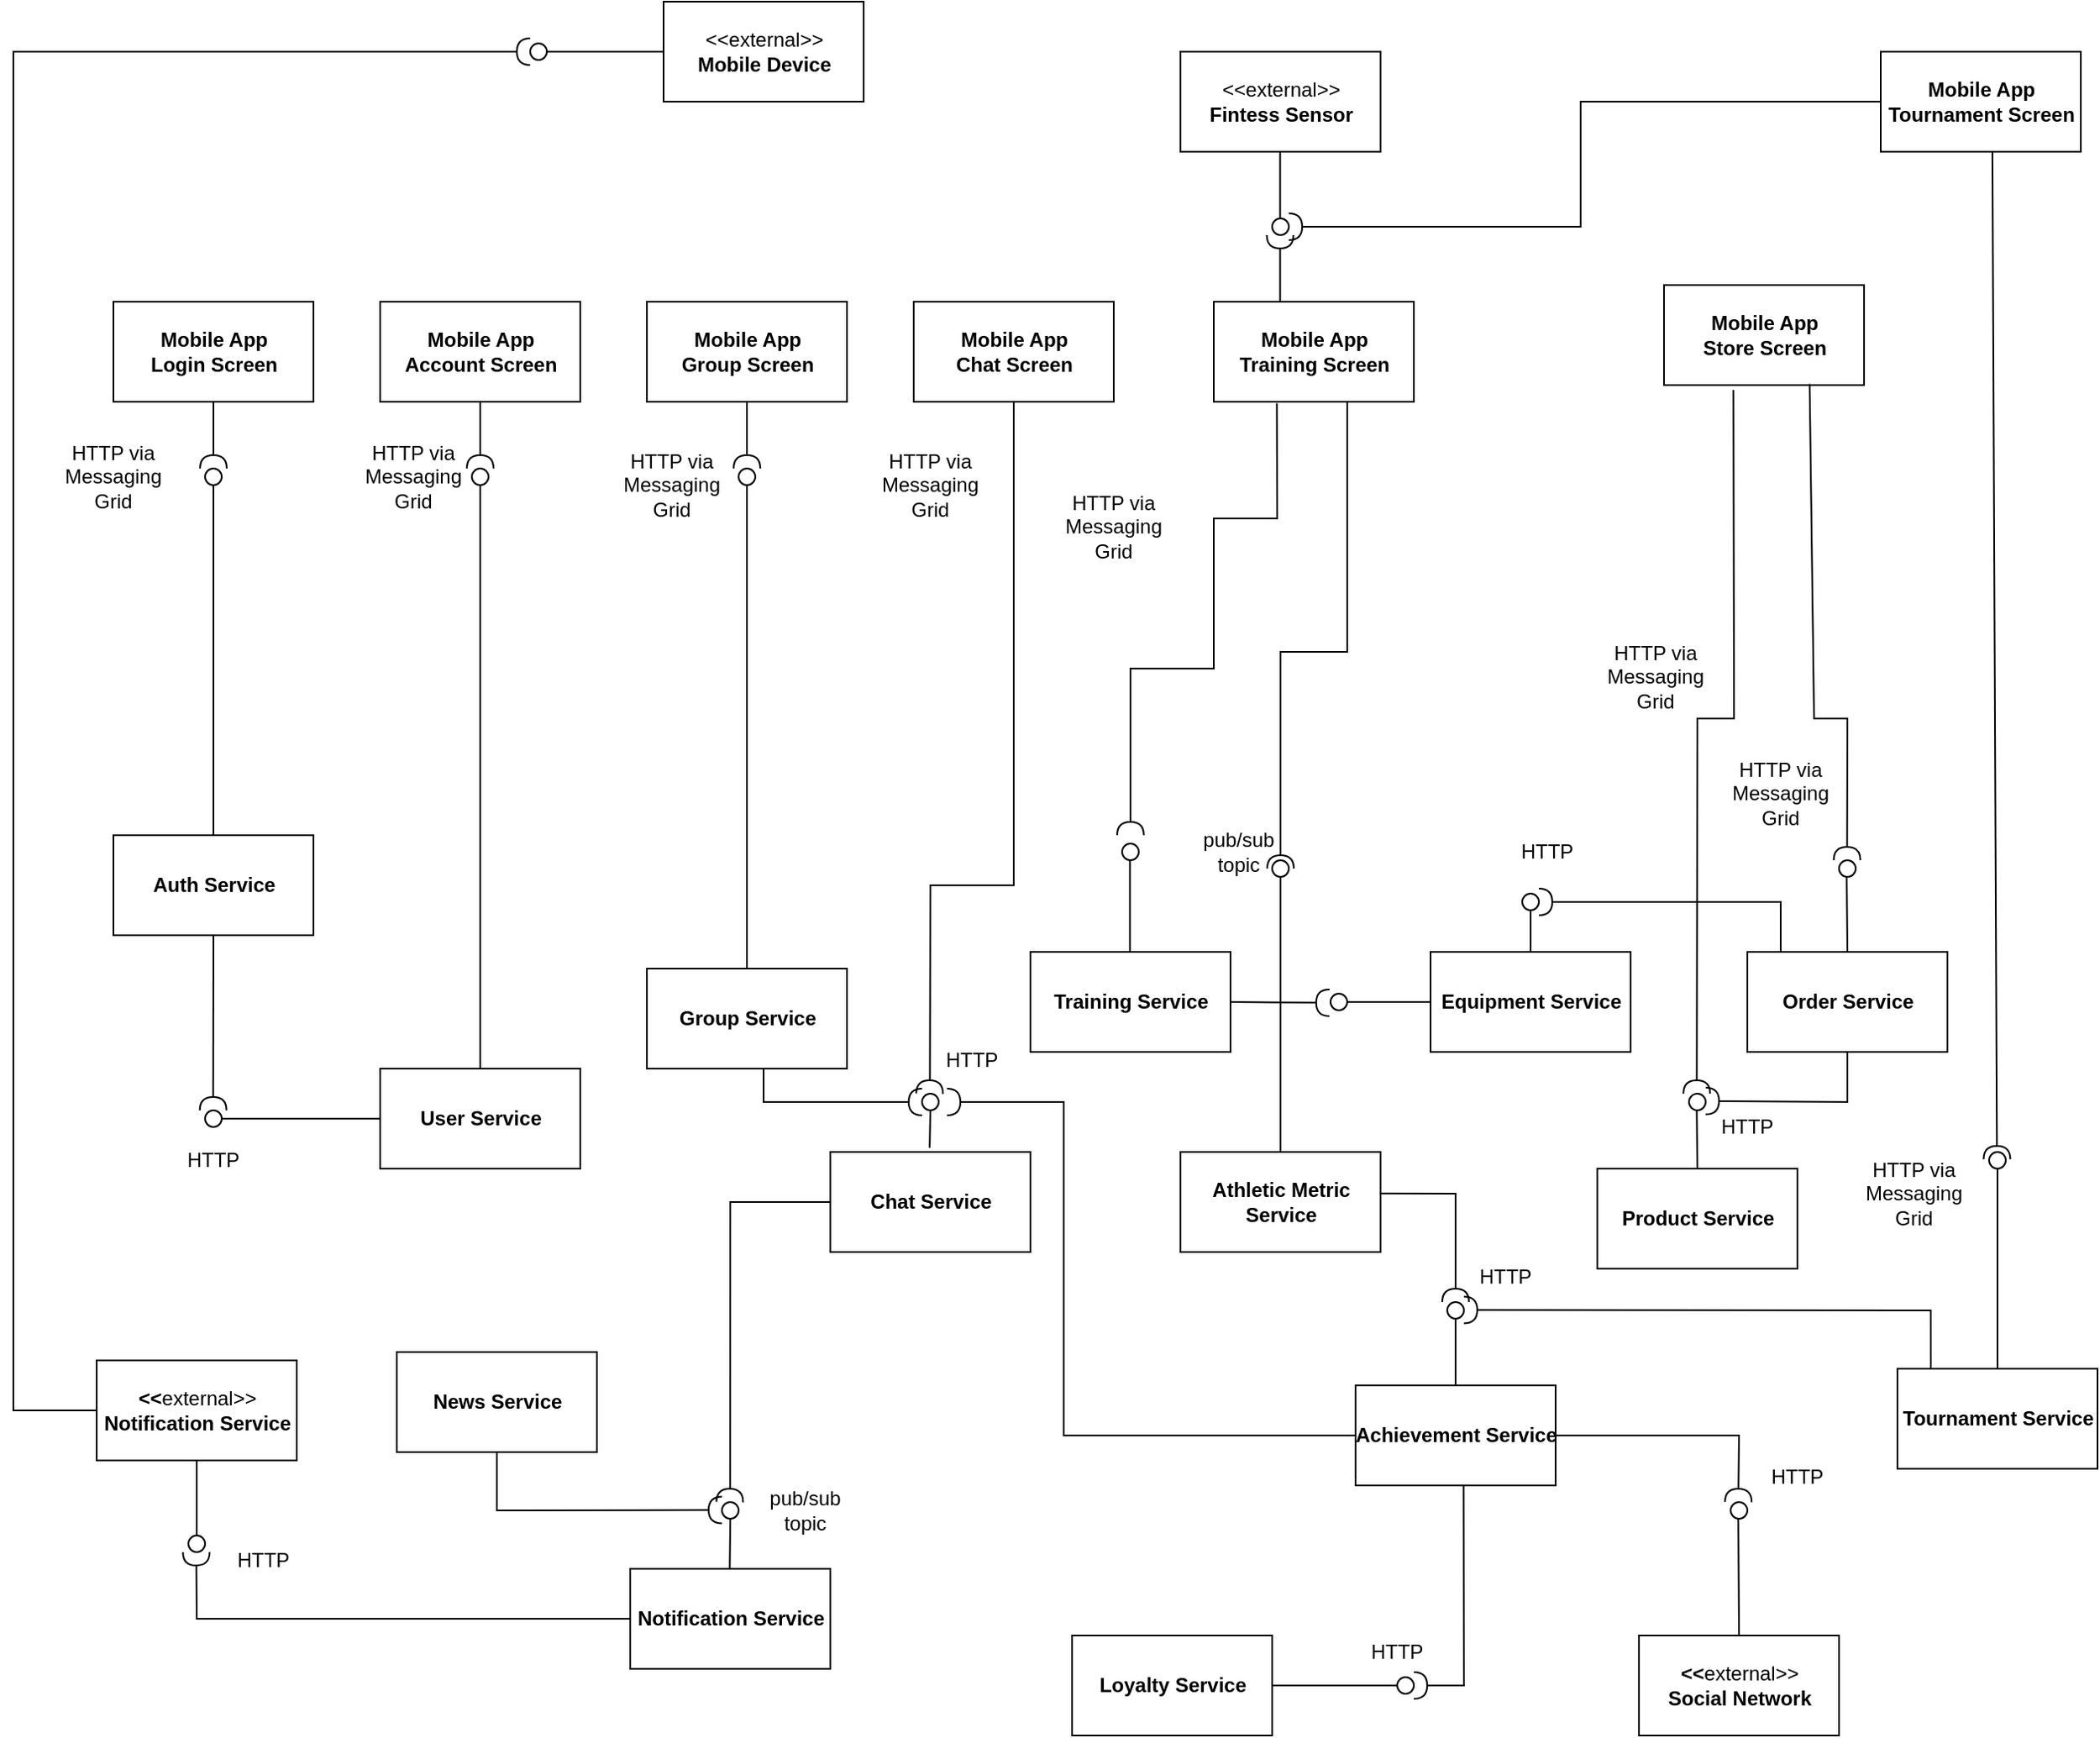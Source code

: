 <mxfile>
    <diagram id="Vc4hrVxda1witTbIOSDS" name="Page-1">
        <mxGraphModel dx="1085" dy="671" grid="1" gridSize="10" guides="1" tooltips="1" connect="1" arrows="1" fold="1" page="1" pageScale="1" pageWidth="1600" pageHeight="1200" math="0" shadow="0">
            <root>
                <mxCell id="0"/>
                <mxCell id="1" parent="0"/>
                <mxCell id="52" value="&lt;br&gt;&lt;b&gt;Mobile App&lt;br&gt;Login Screen&lt;br&gt;&lt;br&gt;&lt;/b&gt;" style="html=1;align=center;verticalAlign=middle;dashed=0;" parent="1" vertex="1">
                    <mxGeometry x="260" y="310" width="120" height="60" as="geometry"/>
                </mxCell>
                <mxCell id="54" value="" style="rounded=0;orthogonalLoop=1;jettySize=auto;html=1;endArrow=none;endFill=0;sketch=0;sourcePerimeterSpacing=0;targetPerimeterSpacing=0;exitX=0.5;exitY=0;exitDx=0;exitDy=0;" parent="1" target="57" edge="1" source="59">
                    <mxGeometry relative="1" as="geometry">
                        <mxPoint x="320" y="460" as="sourcePoint"/>
                        <mxPoint x="350" y="410" as="targetPoint"/>
                    </mxGeometry>
                </mxCell>
                <mxCell id="55" value="" style="rounded=0;orthogonalLoop=1;jettySize=auto;html=1;endArrow=halfCircle;endFill=0;endSize=6;strokeWidth=1;sketch=0;exitX=0.5;exitY=1;exitDx=0;exitDy=0;" parent="1" source="52" target="57" edge="1">
                    <mxGeometry relative="1" as="geometry">
                        <mxPoint x="320" y="460" as="sourcePoint"/>
                        <mxPoint x="350" y="420" as="targetPoint"/>
                        <Array as="points"/>
                    </mxGeometry>
                </mxCell>
                <mxCell id="57" value="" style="ellipse;whiteSpace=wrap;html=1;align=center;aspect=fixed;resizable=0;points=[];outlineConnect=0;sketch=0;" parent="1" vertex="1">
                    <mxGeometry x="315" y="410" width="10" height="10" as="geometry"/>
                </mxCell>
                <mxCell id="59" value="&lt;b style=&quot;border-color: var(--border-color);&quot;&gt;Auth Service&lt;br style=&quot;border-color: var(--border-color);&quot;&gt;&lt;/b&gt;" style="html=1;align=center;verticalAlign=middle;dashed=0;" parent="1" vertex="1">
                    <mxGeometry x="260" y="630" width="120" height="60" as="geometry"/>
                </mxCell>
                <mxCell id="64" value="&lt;b style=&quot;border-color: var(--border-color);&quot;&gt;User Service&lt;br style=&quot;border-color: var(--border-color);&quot;&gt;&lt;/b&gt;" style="html=1;align=center;verticalAlign=middle;dashed=0;" parent="1" vertex="1">
                    <mxGeometry x="420" y="770" width="120" height="60" as="geometry"/>
                </mxCell>
                <mxCell id="66" value="&lt;br&gt;&lt;b&gt;Mobile App&lt;br&gt;&lt;/b&gt;&lt;b style=&quot;border-color: var(--border-color);&quot;&gt;Account&lt;/b&gt;&lt;b&gt;&amp;nbsp;Screen&lt;br&gt;&lt;br&gt;&lt;/b&gt;" style="html=1;align=center;verticalAlign=middle;dashed=0;" parent="1" vertex="1">
                    <mxGeometry x="420" y="310" width="120" height="60" as="geometry"/>
                </mxCell>
                <mxCell id="67" value="" style="rounded=0;orthogonalLoop=1;jettySize=auto;html=1;endArrow=none;endFill=0;sketch=0;targetPerimeterSpacing=0;exitX=0.5;exitY=1;exitDx=0;exitDy=0;startArrow=none;" parent="1" source="68" edge="1">
                    <mxGeometry relative="1" as="geometry">
                        <mxPoint x="330" y="380.0" as="sourcePoint"/>
                        <mxPoint x="480" y="410" as="targetPoint"/>
                    </mxGeometry>
                </mxCell>
                <mxCell id="69" value="" style="rounded=0;orthogonalLoop=1;jettySize=auto;html=1;endArrow=none;endFill=0;sketch=0;sourcePerimeterSpacing=0;exitX=0.5;exitY=0;exitDx=0;exitDy=0;" parent="1" target="68" edge="1" source="64">
                    <mxGeometry relative="1" as="geometry">
                        <mxPoint x="480" y="680" as="sourcePoint"/>
                        <mxPoint x="480.0" y="410" as="targetPoint"/>
                    </mxGeometry>
                </mxCell>
                <mxCell id="68" value="" style="ellipse;whiteSpace=wrap;html=1;align=center;aspect=fixed;resizable=0;points=[];outlineConnect=0;sketch=0;" parent="1" vertex="1">
                    <mxGeometry x="475" y="410" width="10" height="10" as="geometry"/>
                </mxCell>
                <mxCell id="70" value="" style="rounded=0;orthogonalLoop=1;jettySize=auto;html=1;endArrow=halfCircle;endFill=0;endSize=6;strokeWidth=1;sketch=0;exitX=0.5;exitY=1;exitDx=0;exitDy=0;" parent="1" source="66" target="68" edge="1">
                    <mxGeometry relative="1" as="geometry">
                        <mxPoint x="480" y="460" as="sourcePoint"/>
                        <mxPoint x="330" y="430" as="targetPoint"/>
                        <Array as="points"/>
                    </mxGeometry>
                </mxCell>
                <mxCell id="86" value="" style="rounded=0;orthogonalLoop=1;jettySize=auto;html=1;endArrow=none;endFill=0;sketch=0;sourcePerimeterSpacing=0;targetPerimeterSpacing=0;entryX=0;entryY=0.5;entryDx=0;entryDy=0;" parent="1" source="88" target="64" edge="1">
                    <mxGeometry relative="1" as="geometry">
                        <mxPoint x="330" y="532.28" as="sourcePoint"/>
                        <mxPoint x="300" y="800" as="targetPoint"/>
                        <Array as="points">
                            <mxPoint x="320" y="800"/>
                        </Array>
                    </mxGeometry>
                </mxCell>
                <mxCell id="88" value="" style="ellipse;whiteSpace=wrap;html=1;align=center;aspect=fixed;resizable=0;points=[];outlineConnect=0;sketch=0;" parent="1" vertex="1">
                    <mxGeometry x="315" y="795" width="10" height="10" as="geometry"/>
                </mxCell>
                <mxCell id="90" value="&lt;br&gt;&lt;b&gt;Mobile App&lt;br&gt;&lt;/b&gt;&lt;b style=&quot;border-color: var(--border-color);&quot;&gt;Group&lt;/b&gt;&lt;b&gt;&amp;nbsp;Screen&lt;br&gt;&lt;br&gt;&lt;/b&gt;" style="html=1;align=center;verticalAlign=middle;dashed=0;" parent="1" vertex="1">
                    <mxGeometry x="580" y="310" width="120" height="60" as="geometry"/>
                </mxCell>
                <mxCell id="91" value="" style="rounded=0;orthogonalLoop=1;jettySize=auto;html=1;endArrow=none;endFill=0;sketch=0;exitX=0.5;exitY=1;exitDx=0;exitDy=0;startArrow=none;" parent="1" source="92" edge="1">
                    <mxGeometry relative="1" as="geometry">
                        <mxPoint x="490" y="380" as="sourcePoint"/>
                        <mxPoint x="640" y="410" as="targetPoint"/>
                    </mxGeometry>
                </mxCell>
                <mxCell id="93" value="" style="rounded=0;orthogonalLoop=1;jettySize=auto;html=1;endArrow=none;endFill=0;sketch=0;sourcePerimeterSpacing=0;" parent="1" target="92" edge="1" source="96">
                    <mxGeometry relative="1" as="geometry">
                        <mxPoint x="640" y="460" as="sourcePoint"/>
                        <mxPoint x="640" y="410" as="targetPoint"/>
                    </mxGeometry>
                </mxCell>
                <mxCell id="92" value="" style="ellipse;whiteSpace=wrap;html=1;align=center;aspect=fixed;resizable=0;points=[];outlineConnect=0;sketch=0;" parent="1" vertex="1">
                    <mxGeometry x="635" y="410" width="10" height="10" as="geometry"/>
                </mxCell>
                <mxCell id="94" value="" style="rounded=0;orthogonalLoop=1;jettySize=auto;html=1;endArrow=halfCircle;endFill=0;endSize=6;strokeWidth=1;sketch=0;exitX=0.5;exitY=1;exitDx=0;exitDy=0;" parent="1" source="90" edge="1">
                    <mxGeometry relative="1" as="geometry">
                        <mxPoint x="639.71" y="460" as="sourcePoint"/>
                        <mxPoint x="640" y="410" as="targetPoint"/>
                        <Array as="points">
                            <mxPoint x="640" y="410"/>
                        </Array>
                    </mxGeometry>
                </mxCell>
                <mxCell id="96" value="&lt;b&gt;Group Service&lt;br&gt;&lt;/b&gt;" style="html=1;align=center;verticalAlign=middle;dashed=0;" parent="1" vertex="1">
                    <mxGeometry x="580" y="710" width="120" height="60" as="geometry"/>
                </mxCell>
                <mxCell id="107" value="" style="rounded=0;orthogonalLoop=1;jettySize=auto;html=1;endArrow=halfCircle;endFill=0;endSize=6;strokeWidth=1;sketch=0;exitX=0.5;exitY=1;exitDx=0;exitDy=0;" parent="1" source="59" edge="1">
                    <mxGeometry relative="1" as="geometry">
                        <mxPoint x="319.92" y="746.98" as="sourcePoint"/>
                        <mxPoint x="319.83" y="795" as="targetPoint"/>
                        <Array as="points"/>
                    </mxGeometry>
                </mxCell>
                <mxCell id="108" value="&lt;br&gt;&lt;b&gt;Mobile App&lt;br&gt;&lt;/b&gt;&lt;b style=&quot;border-color: var(--border-color);&quot;&gt;Chat&lt;/b&gt;&lt;b&gt;&amp;nbsp;Screen&lt;br&gt;&lt;br&gt;&lt;/b&gt;" style="html=1;align=center;verticalAlign=middle;dashed=0;" parent="1" vertex="1">
                    <mxGeometry x="740" y="310" width="120" height="60" as="geometry"/>
                </mxCell>
                <mxCell id="109" value="&lt;b&gt;Chat Service&lt;br&gt;&lt;/b&gt;" style="html=1;align=center;verticalAlign=middle;dashed=0;" parent="1" vertex="1">
                    <mxGeometry x="690" y="820" width="120" height="60" as="geometry"/>
                </mxCell>
                <mxCell id="110" value="&lt;br&gt;&lt;b&gt;Mobile App&lt;br&gt;&lt;/b&gt;&lt;b&gt;Training Screen&lt;br&gt;&lt;br&gt;&lt;/b&gt;" style="html=1;align=center;verticalAlign=middle;dashed=0;" parent="1" vertex="1">
                    <mxGeometry x="920" y="310" width="120" height="60" as="geometry"/>
                </mxCell>
                <mxCell id="111" value="&lt;b&gt;Training Service&lt;br&gt;&lt;/b&gt;" style="html=1;align=center;verticalAlign=middle;dashed=0;" parent="1" vertex="1">
                    <mxGeometry x="810" y="700" width="120" height="60" as="geometry"/>
                </mxCell>
                <mxCell id="112" value="&amp;lt;&amp;lt;external&amp;gt;&amp;gt;&lt;br&gt;&lt;b&gt;Fintess Sensor&lt;/b&gt;" style="html=1;align=center;verticalAlign=middle;dashed=0;" parent="1" vertex="1">
                    <mxGeometry x="900" y="160" width="120" height="60" as="geometry"/>
                </mxCell>
                <mxCell id="114" value="" style="rounded=0;orthogonalLoop=1;jettySize=auto;html=1;endArrow=halfCircle;endFill=0;endSize=6;strokeWidth=1;sketch=0;" parent="1" edge="1">
                    <mxGeometry relative="1" as="geometry">
                        <mxPoint x="959.76" y="310" as="sourcePoint"/>
                        <mxPoint x="959.76" y="270" as="targetPoint"/>
                        <Array as="points"/>
                    </mxGeometry>
                </mxCell>
                <mxCell id="115" value="" style="ellipse;whiteSpace=wrap;html=1;align=center;aspect=fixed;resizable=0;points=[];outlineConnect=0;sketch=0;" parent="1" vertex="1">
                    <mxGeometry x="955" y="260" width="10" height="10" as="geometry"/>
                </mxCell>
                <mxCell id="116" value="" style="rounded=0;orthogonalLoop=1;jettySize=auto;html=1;endArrow=none;endFill=0;sketch=0;sourcePerimeterSpacing=0;" parent="1" edge="1">
                    <mxGeometry relative="1" as="geometry">
                        <mxPoint x="959.76" y="260" as="sourcePoint"/>
                        <mxPoint x="959.76" y="220" as="targetPoint"/>
                    </mxGeometry>
                </mxCell>
                <mxCell id="118" value="&lt;b&gt;Athletic Metric &lt;br&gt;Service&lt;br&gt;&lt;/b&gt;" style="html=1;align=center;verticalAlign=middle;dashed=0;" parent="1" vertex="1">
                    <mxGeometry x="900" y="820" width="120" height="60" as="geometry"/>
                </mxCell>
                <mxCell id="125" value="" style="rounded=0;orthogonalLoop=1;jettySize=auto;html=1;endArrow=none;endFill=0;sketch=0;sourcePerimeterSpacing=0;" parent="1" edge="1">
                    <mxGeometry relative="1" as="geometry">
                        <mxPoint x="640" y="650" as="sourcePoint"/>
                        <mxPoint x="640" y="650" as="targetPoint"/>
                    </mxGeometry>
                </mxCell>
                <mxCell id="129" value="" style="ellipse;whiteSpace=wrap;html=1;align=center;aspect=fixed;resizable=0;points=[];outlineConnect=0;sketch=0;" parent="1" vertex="1">
                    <mxGeometry x="865" y="635" width="10" height="10" as="geometry"/>
                </mxCell>
                <mxCell id="130" value="" style="rounded=0;orthogonalLoop=1;jettySize=auto;html=1;endArrow=none;endFill=0;sketch=0;startArrow=none;entryX=0.5;entryY=0;entryDx=0;entryDy=0;" parent="1" edge="1">
                    <mxGeometry relative="1" as="geometry">
                        <mxPoint x="869.71" y="645" as="sourcePoint"/>
                        <mxPoint x="869.71" y="700" as="targetPoint"/>
                    </mxGeometry>
                </mxCell>
                <mxCell id="133" value="" style="rounded=0;orthogonalLoop=1;jettySize=auto;html=1;endArrow=halfCircle;endFill=0;endSize=6;strokeWidth=1;sketch=0;exitX=0.315;exitY=1.014;exitDx=0;exitDy=0;exitPerimeter=0;" parent="1" edge="1" source="110">
                    <mxGeometry relative="1" as="geometry">
                        <mxPoint x="870" y="520" as="sourcePoint"/>
                        <mxPoint x="870" y="630" as="targetPoint"/>
                        <Array as="points">
                            <mxPoint x="958" y="440"/>
                            <mxPoint x="920" y="440"/>
                            <mxPoint x="920" y="530"/>
                            <mxPoint x="870" y="530"/>
                            <mxPoint x="870" y="570"/>
                        </Array>
                    </mxGeometry>
                </mxCell>
                <mxCell id="134" value="pub/sub topic" style="text;html=1;strokeColor=none;fillColor=none;align=center;verticalAlign=middle;whiteSpace=wrap;rounded=0;strokeWidth=10;" parent="1" vertex="1">
                    <mxGeometry x="905" y="625" width="60" height="30" as="geometry"/>
                </mxCell>
                <mxCell id="135" value="" style="rounded=0;orthogonalLoop=1;jettySize=auto;html=1;endArrow=halfCircle;endFill=0;endSize=6;strokeWidth=1;sketch=0;" parent="1" edge="1">
                    <mxGeometry relative="1" as="geometry">
                        <mxPoint x="1000" y="370" as="sourcePoint"/>
                        <mxPoint x="960" y="650" as="targetPoint"/>
                        <Array as="points">
                            <mxPoint x="1000" y="520"/>
                            <mxPoint x="960" y="520"/>
                            <mxPoint x="960" y="640"/>
                        </Array>
                    </mxGeometry>
                </mxCell>
                <mxCell id="138" value="" style="ellipse;whiteSpace=wrap;html=1;align=center;aspect=fixed;resizable=0;points=[];outlineConnect=0;sketch=0;" parent="1" vertex="1">
                    <mxGeometry x="955" y="645" width="10" height="10" as="geometry"/>
                </mxCell>
                <mxCell id="139" value="" style="rounded=0;orthogonalLoop=1;jettySize=auto;html=1;endArrow=none;endFill=0;sketch=0;startArrow=none;entryX=0.5;entryY=0;entryDx=0;entryDy=0;" parent="1" source="138" target="118" edge="1">
                    <mxGeometry relative="1" as="geometry">
                        <mxPoint x="969.71" y="655" as="sourcePoint"/>
                        <mxPoint x="969.71" y="710" as="targetPoint"/>
                    </mxGeometry>
                </mxCell>
                <mxCell id="140" value="&lt;b&gt;Achievement Service&lt;br&gt;&lt;/b&gt;" style="html=1;align=center;verticalAlign=middle;dashed=0;" parent="1" vertex="1">
                    <mxGeometry x="1005" y="960" width="120" height="60" as="geometry"/>
                </mxCell>
                <mxCell id="143" value="" style="ellipse;whiteSpace=wrap;html=1;align=center;aspect=fixed;resizable=0;points=[];outlineConnect=0;sketch=0;" parent="1" vertex="1">
                    <mxGeometry x="1060" y="910" width="10" height="10" as="geometry"/>
                </mxCell>
                <mxCell id="148" value="&amp;lt;&amp;lt;external&amp;gt;&amp;gt;&lt;br&gt;&lt;b&gt;Mobile Device&lt;/b&gt;" style="html=1;align=center;verticalAlign=middle;dashed=0;" parent="1" vertex="1">
                    <mxGeometry x="590" y="130" width="120" height="60" as="geometry"/>
                </mxCell>
                <mxCell id="149" value="&lt;b&gt;Notification Service&lt;br&gt;&lt;/b&gt;" style="html=1;align=center;verticalAlign=middle;dashed=0;" parent="1" vertex="1">
                    <mxGeometry x="570" y="1070" width="120" height="60" as="geometry"/>
                </mxCell>
                <mxCell id="150" value="&lt;b&gt;&amp;lt;&amp;lt;&lt;/b&gt;external&amp;gt;&amp;gt;&lt;b&gt;&lt;br&gt;Notification Service&lt;br&gt;&lt;/b&gt;" style="html=1;align=center;verticalAlign=middle;dashed=0;" parent="1" vertex="1">
                    <mxGeometry x="250" y="945" width="120" height="60" as="geometry"/>
                </mxCell>
                <mxCell id="152" value="" style="rounded=0;orthogonalLoop=1;jettySize=auto;html=1;endArrow=none;endFill=0;sketch=0;startArrow=none;" parent="1" source="140" edge="1">
                    <mxGeometry relative="1" as="geometry">
                        <mxPoint x="1035" y="944" as="sourcePoint"/>
                        <mxPoint x="1065" y="920" as="targetPoint"/>
                        <Array as="points">
                            <mxPoint x="1065" y="940"/>
                        </Array>
                    </mxGeometry>
                </mxCell>
                <mxCell id="153" value="" style="rounded=0;orthogonalLoop=1;jettySize=auto;html=1;endArrow=halfCircle;endFill=0;endSize=6;strokeWidth=1;sketch=0;exitX=0.995;exitY=0.414;exitDx=0;exitDy=0;exitPerimeter=0;" parent="1" source="118" target="143" edge="1">
                    <mxGeometry relative="1" as="geometry">
                        <mxPoint x="1089.73" y="775.18" as="sourcePoint"/>
                        <mxPoint x="1060" y="900" as="targetPoint"/>
                        <Array as="points">
                            <mxPoint x="1065" y="845"/>
                        </Array>
                    </mxGeometry>
                </mxCell>
                <mxCell id="154" value="" style="ellipse;whiteSpace=wrap;html=1;align=center;aspect=fixed;resizable=0;points=[];outlineConnect=0;sketch=0;" parent="1" vertex="1">
                    <mxGeometry x="625" y="1030" width="10" height="10" as="geometry"/>
                </mxCell>
                <mxCell id="155" value="" style="rounded=0;orthogonalLoop=1;jettySize=auto;html=1;endArrow=none;endFill=0;sketch=0;startArrow=none;" parent="1" target="154" edge="1">
                    <mxGeometry relative="1" as="geometry">
                        <mxPoint x="629.68" y="1070" as="sourcePoint"/>
                        <mxPoint x="629.68" y="1030" as="targetPoint"/>
                    </mxGeometry>
                </mxCell>
                <mxCell id="156" value="" style="rounded=0;orthogonalLoop=1;jettySize=auto;html=1;endArrow=halfCircle;endFill=0;endSize=6;strokeWidth=1;sketch=0;exitX=0;exitY=0.5;exitDx=0;exitDy=0;" parent="1" source="140" edge="1">
                    <mxGeometry relative="1" as="geometry">
                        <mxPoint x="795" y="1034.57" as="sourcePoint"/>
                        <mxPoint x="760" y="790" as="targetPoint"/>
                        <Array as="points">
                            <mxPoint x="830" y="990"/>
                            <mxPoint x="830" y="790"/>
                        </Array>
                    </mxGeometry>
                </mxCell>
                <mxCell id="157" value="" style="rounded=0;orthogonalLoop=1;jettySize=auto;html=1;endArrow=halfCircle;endFill=0;endSize=6;strokeWidth=1;sketch=0;exitX=0;exitY=0.5;exitDx=0;exitDy=0;" parent="1" source="109" edge="1">
                    <mxGeometry relative="1" as="geometry">
                        <mxPoint x="629.66" y="905.18" as="sourcePoint"/>
                        <mxPoint x="629.66" y="1030" as="targetPoint"/>
                        <Array as="points">
                            <mxPoint x="630" y="850"/>
                            <mxPoint x="629.9" y="1020"/>
                        </Array>
                    </mxGeometry>
                </mxCell>
                <mxCell id="159" value="" style="ellipse;whiteSpace=wrap;html=1;align=center;aspect=fixed;resizable=0;points=[];outlineConnect=0;sketch=0;" parent="1" vertex="1">
                    <mxGeometry x="305" y="1050" width="10" height="10" as="geometry"/>
                </mxCell>
                <mxCell id="160" value="" style="rounded=0;orthogonalLoop=1;jettySize=auto;html=1;endArrow=none;endFill=0;sketch=0;sourcePerimeterSpacing=0;targetPerimeterSpacing=0;entryX=0.5;entryY=1;entryDx=0;entryDy=0;" parent="1" target="150" edge="1">
                    <mxGeometry relative="1" as="geometry">
                        <mxPoint x="310" y="1050" as="sourcePoint"/>
                        <mxPoint x="410" y="1050" as="targetPoint"/>
                        <Array as="points">
                            <mxPoint x="310" y="1050"/>
                        </Array>
                    </mxGeometry>
                </mxCell>
                <mxCell id="161" value="" style="rounded=0;orthogonalLoop=1;jettySize=auto;html=1;endArrow=halfCircle;endFill=0;endSize=6;strokeWidth=1;sketch=0;exitX=0;exitY=0.5;exitDx=0;exitDy=0;" parent="1" source="149" edge="1">
                    <mxGeometry relative="1" as="geometry">
                        <mxPoint x="310" y="1103" as="sourcePoint"/>
                        <mxPoint x="309.71" y="1060" as="targetPoint"/>
                        <Array as="points">
                            <mxPoint x="310" y="1100"/>
                        </Array>
                    </mxGeometry>
                </mxCell>
                <mxCell id="163" value="" style="ellipse;whiteSpace=wrap;html=1;align=center;aspect=fixed;resizable=0;points=[];outlineConnect=0;sketch=0;" parent="1" vertex="1">
                    <mxGeometry x="510" y="155" width="10" height="10" as="geometry"/>
                </mxCell>
                <mxCell id="164" value="" style="rounded=0;orthogonalLoop=1;jettySize=auto;html=1;endArrow=none;endFill=0;sketch=0;sourcePerimeterSpacing=0;exitX=0;exitY=0.5;exitDx=0;exitDy=0;" parent="1" source="148" target="163" edge="1">
                    <mxGeometry relative="1" as="geometry">
                        <mxPoint x="520" y="195" as="sourcePoint"/>
                        <mxPoint x="520" y="155" as="targetPoint"/>
                    </mxGeometry>
                </mxCell>
                <mxCell id="165" value="" style="rounded=0;orthogonalLoop=1;jettySize=auto;html=1;endArrow=halfCircle;endFill=0;endSize=6;strokeWidth=1;sketch=0;exitX=0;exitY=0.5;exitDx=0;exitDy=0;" parent="1" source="150" target="163" edge="1">
                    <mxGeometry relative="1" as="geometry">
                        <mxPoint x="200" y="980" as="sourcePoint"/>
                        <mxPoint x="450" y="155" as="targetPoint"/>
                        <Array as="points">
                            <mxPoint x="200" y="975"/>
                            <mxPoint x="200" y="160"/>
                        </Array>
                    </mxGeometry>
                </mxCell>
                <mxCell id="170" value="&lt;b&gt;Loyalty Service&lt;br&gt;&lt;/b&gt;" style="html=1;align=center;verticalAlign=middle;dashed=0;" parent="1" vertex="1">
                    <mxGeometry x="835" y="1110" width="120" height="60" as="geometry"/>
                </mxCell>
                <mxCell id="171" value="" style="rounded=0;orthogonalLoop=1;jettySize=auto;html=1;endArrow=halfCircle;endFill=0;endSize=6;strokeWidth=1;sketch=0;exitX=0.54;exitY=1.006;exitDx=0;exitDy=0;exitPerimeter=0;" parent="1" source="140" edge="1">
                    <mxGeometry relative="1" as="geometry">
                        <mxPoint x="1139.4" y="1065" as="sourcePoint"/>
                        <mxPoint x="1040" y="1140" as="targetPoint"/>
                        <Array as="points">
                            <mxPoint x="1070" y="1140"/>
                        </Array>
                    </mxGeometry>
                </mxCell>
                <mxCell id="172" value="" style="rounded=0;orthogonalLoop=1;jettySize=auto;html=1;endArrow=none;endFill=0;sketch=0;startArrow=none;exitX=1;exitY=0.5;exitDx=0;exitDy=0;" parent="1" source="170" edge="1">
                    <mxGeometry relative="1" as="geometry">
                        <mxPoint x="1040" y="1210" as="sourcePoint"/>
                        <mxPoint x="1030" y="1140" as="targetPoint"/>
                    </mxGeometry>
                </mxCell>
                <mxCell id="173" value="" style="ellipse;whiteSpace=wrap;html=1;align=center;aspect=fixed;resizable=0;points=[];outlineConnect=0;sketch=0;" parent="1" vertex="1">
                    <mxGeometry x="1030" y="1135" width="10" height="10" as="geometry"/>
                </mxCell>
                <mxCell id="175" value="&lt;b&gt;Equipment Service&lt;br&gt;&lt;/b&gt;" style="html=1;align=center;verticalAlign=middle;dashed=0;" parent="1" vertex="1">
                    <mxGeometry x="1050" y="700" width="120" height="60" as="geometry"/>
                </mxCell>
                <mxCell id="176" value="" style="ellipse;whiteSpace=wrap;html=1;align=center;aspect=fixed;resizable=0;points=[];outlineConnect=0;sketch=0;" parent="1" vertex="1">
                    <mxGeometry x="990" y="725" width="10" height="10" as="geometry"/>
                </mxCell>
                <mxCell id="177" value="" style="rounded=0;orthogonalLoop=1;jettySize=auto;html=1;endArrow=none;endFill=0;sketch=0;startArrow=none;" parent="1" source="176" target="175" edge="1">
                    <mxGeometry relative="1" as="geometry">
                        <mxPoint x="879.71" y="655" as="sourcePoint"/>
                        <mxPoint x="879.71" y="710" as="targetPoint"/>
                    </mxGeometry>
                </mxCell>
                <mxCell id="178" value="" style="rounded=0;orthogonalLoop=1;jettySize=auto;html=1;endArrow=halfCircle;endFill=0;endSize=6;strokeWidth=1;sketch=0;exitX=1;exitY=0.5;exitDx=0;exitDy=0;" parent="1" source="111" edge="1">
                    <mxGeometry relative="1" as="geometry">
                        <mxPoint x="989.56" y="770" as="sourcePoint"/>
                        <mxPoint x="989.39" y="730.48" as="targetPoint"/>
                        <Array as="points">
                            <mxPoint x="989.39" y="730.48"/>
                        </Array>
                    </mxGeometry>
                </mxCell>
                <mxCell id="179" value="&lt;b&gt;Product Service&lt;br&gt;&lt;/b&gt;" style="html=1;align=center;verticalAlign=middle;dashed=0;" parent="1" vertex="1">
                    <mxGeometry x="1150" y="830" width="120" height="60" as="geometry"/>
                </mxCell>
                <mxCell id="180" value="&lt;br&gt;&lt;b&gt;Mobile App&lt;br&gt;&lt;/b&gt;&lt;b&gt;Store Screen&lt;br&gt;&lt;br&gt;&lt;/b&gt;" style="html=1;align=center;verticalAlign=middle;dashed=0;" parent="1" vertex="1">
                    <mxGeometry x="1190" y="300" width="120" height="60" as="geometry"/>
                </mxCell>
                <mxCell id="181" value="&lt;b&gt;Order Service&lt;br&gt;&lt;/b&gt;" style="html=1;align=center;verticalAlign=middle;dashed=0;" parent="1" vertex="1">
                    <mxGeometry x="1240" y="700" width="120" height="60" as="geometry"/>
                </mxCell>
                <mxCell id="188" value="" style="ellipse;whiteSpace=wrap;html=1;align=center;aspect=fixed;resizable=0;points=[];outlineConnect=0;sketch=0;" parent="1" vertex="1">
                    <mxGeometry x="1295" y="645" width="10" height="10" as="geometry"/>
                </mxCell>
                <mxCell id="189" value="" style="rounded=0;orthogonalLoop=1;jettySize=auto;html=1;endArrow=none;endFill=0;sketch=0;sourcePerimeterSpacing=0;exitX=0.5;exitY=0;exitDx=0;exitDy=0;" parent="1" source="181" edge="1">
                    <mxGeometry relative="1" as="geometry">
                        <mxPoint x="1299.58" y="695" as="sourcePoint"/>
                        <mxPoint x="1299.58" y="655" as="targetPoint"/>
                    </mxGeometry>
                </mxCell>
                <mxCell id="191" value="" style="rounded=0;orthogonalLoop=1;jettySize=auto;html=1;endArrow=halfCircle;endFill=0;endSize=6;strokeWidth=1;sketch=0;exitX=0.728;exitY=0.987;exitDx=0;exitDy=0;exitPerimeter=0;" parent="1" source="180" edge="1">
                    <mxGeometry relative="1" as="geometry">
                        <mxPoint x="1280" y="360" as="sourcePoint"/>
                        <mxPoint x="1299.8" y="645" as="targetPoint"/>
                        <Array as="points">
                            <mxPoint x="1280" y="560"/>
                            <mxPoint x="1300" y="560"/>
                            <mxPoint x="1299.8" y="645"/>
                        </Array>
                    </mxGeometry>
                </mxCell>
                <mxCell id="192" value="" style="rounded=0;orthogonalLoop=1;jettySize=auto;html=1;endArrow=halfCircle;endFill=0;endSize=6;strokeWidth=1;sketch=0;exitX=0.347;exitY=1.048;exitDx=0;exitDy=0;exitPerimeter=0;" parent="1" edge="1" source="180">
                    <mxGeometry relative="1" as="geometry">
                        <mxPoint x="1210" y="520" as="sourcePoint"/>
                        <mxPoint x="1209.66" y="785" as="targetPoint"/>
                        <Array as="points">
                            <mxPoint x="1232" y="560"/>
                            <mxPoint x="1210" y="560"/>
                            <mxPoint x="1209.66" y="785"/>
                        </Array>
                    </mxGeometry>
                </mxCell>
                <mxCell id="193" value="" style="ellipse;whiteSpace=wrap;html=1;align=center;aspect=fixed;resizable=0;points=[];outlineConnect=0;sketch=0;" parent="1" vertex="1">
                    <mxGeometry x="1205" y="785" width="10" height="10" as="geometry"/>
                </mxCell>
                <mxCell id="194" value="" style="rounded=0;orthogonalLoop=1;jettySize=auto;html=1;endArrow=none;endFill=0;sketch=0;sourcePerimeterSpacing=0;" parent="1" edge="1">
                    <mxGeometry relative="1" as="geometry">
                        <mxPoint x="1210" y="830" as="sourcePoint"/>
                        <mxPoint x="1209.66" y="795" as="targetPoint"/>
                    </mxGeometry>
                </mxCell>
                <mxCell id="195" value="" style="rounded=0;orthogonalLoop=1;jettySize=auto;html=1;endArrow=halfCircle;endFill=0;endSize=6;strokeWidth=1;sketch=0;exitX=0.5;exitY=1;exitDx=0;exitDy=0;" parent="1" source="181" edge="1">
                    <mxGeometry relative="1" as="geometry">
                        <mxPoint x="1310" y="790" as="sourcePoint"/>
                        <mxPoint x="1215" y="789.4" as="targetPoint"/>
                        <Array as="points">
                            <mxPoint x="1300" y="790"/>
                            <mxPoint x="1215.0" y="789.4"/>
                        </Array>
                    </mxGeometry>
                </mxCell>
                <mxCell id="196" value="" style="rounded=0;orthogonalLoop=1;jettySize=auto;html=1;endArrow=none;endFill=0;sketch=0;startArrow=none;entryX=0.5;entryY=0;entryDx=0;entryDy=0;" parent="1" source="197" target="175" edge="1">
                    <mxGeometry relative="1" as="geometry">
                        <mxPoint x="1110" y="670" as="sourcePoint"/>
                        <mxPoint x="1060" y="740" as="targetPoint"/>
                    </mxGeometry>
                </mxCell>
                <mxCell id="198" value="" style="rounded=0;orthogonalLoop=1;jettySize=auto;html=1;endArrow=none;endFill=0;sketch=0;startArrow=none;entryX=0.5;entryY=0;entryDx=0;entryDy=0;" parent="1" target="197" edge="1">
                    <mxGeometry relative="1" as="geometry">
                        <mxPoint x="1110" y="670" as="sourcePoint"/>
                        <mxPoint x="1110" y="700" as="targetPoint"/>
                    </mxGeometry>
                </mxCell>
                <mxCell id="197" value="" style="ellipse;whiteSpace=wrap;html=1;align=center;aspect=fixed;resizable=0;points=[];outlineConnect=0;sketch=0;" parent="1" vertex="1">
                    <mxGeometry x="1105" y="665" width="10" height="10" as="geometry"/>
                </mxCell>
                <mxCell id="199" value="" style="rounded=0;orthogonalLoop=1;jettySize=auto;html=1;endArrow=halfCircle;endFill=0;endSize=6;strokeWidth=1;sketch=0;" parent="1" edge="1">
                    <mxGeometry relative="1" as="geometry">
                        <mxPoint x="1260" y="700" as="sourcePoint"/>
                        <mxPoint x="1115.0" y="670" as="targetPoint"/>
                        <Array as="points">
                            <mxPoint x="1260" y="670"/>
                            <mxPoint x="1115" y="670"/>
                        </Array>
                    </mxGeometry>
                </mxCell>
                <mxCell id="200" value="&lt;b style=&quot;border-color: var(--border-color);&quot;&gt;News Service&lt;br style=&quot;border-color: var(--border-color);&quot;&gt;&lt;/b&gt;" style="html=1;align=center;verticalAlign=middle;dashed=0;" parent="1" vertex="1">
                    <mxGeometry x="430" y="940" width="120" height="60" as="geometry"/>
                </mxCell>
                <mxCell id="203" value="" style="rounded=0;orthogonalLoop=1;jettySize=auto;html=1;endArrow=halfCircle;endFill=0;endSize=6;strokeWidth=1;sketch=0;exitX=0.5;exitY=1;exitDx=0;exitDy=0;" parent="1" source="200" edge="1">
                    <mxGeometry relative="1" as="geometry">
                        <mxPoint x="495" y="1035.25" as="sourcePoint"/>
                        <mxPoint x="625.0" y="1034.75" as="targetPoint"/>
                        <Array as="points">
                            <mxPoint x="490" y="1035"/>
                        </Array>
                    </mxGeometry>
                </mxCell>
                <mxCell id="205" value="&lt;b&gt;Tournament Service&lt;br&gt;&lt;/b&gt;" style="html=1;align=center;verticalAlign=middle;dashed=0;" parent="1" vertex="1">
                    <mxGeometry x="1330" y="950" width="120" height="60" as="geometry"/>
                </mxCell>
                <mxCell id="208" value="" style="rounded=0;orthogonalLoop=1;jettySize=auto;html=1;endArrow=halfCircle;endFill=0;endSize=6;strokeWidth=1;sketch=0;exitX=0.558;exitY=1.008;exitDx=0;exitDy=0;exitPerimeter=0;" parent="1" source="252" edge="1">
                    <mxGeometry relative="1" as="geometry">
                        <mxPoint x="1387" y="520" as="sourcePoint"/>
                        <mxPoint x="1389.71" y="824.4" as="targetPoint"/>
                        <Array as="points">
                            <mxPoint x="1389.71" y="824.4"/>
                        </Array>
                    </mxGeometry>
                </mxCell>
                <mxCell id="209" value="" style="ellipse;whiteSpace=wrap;html=1;align=center;aspect=fixed;resizable=0;points=[];outlineConnect=0;sketch=0;" parent="1" vertex="1">
                    <mxGeometry x="1385" y="820" width="10" height="10" as="geometry"/>
                </mxCell>
                <mxCell id="210" value="" style="rounded=0;orthogonalLoop=1;jettySize=auto;html=1;endArrow=none;endFill=0;sketch=0;sourcePerimeterSpacing=0;" parent="1" source="205" target="209" edge="1">
                    <mxGeometry relative="1" as="geometry">
                        <mxPoint x="1310" y="710" as="sourcePoint"/>
                        <mxPoint x="1309.58" y="665" as="targetPoint"/>
                    </mxGeometry>
                </mxCell>
                <mxCell id="212" value="" style="rounded=0;orthogonalLoop=1;jettySize=auto;html=1;endArrow=halfCircle;endFill=0;endSize=6;strokeWidth=1;sketch=0;exitX=0.167;exitY=0;exitDx=0;exitDy=0;exitPerimeter=0;" parent="1" source="205" edge="1">
                    <mxGeometry relative="1" as="geometry">
                        <mxPoint x="1240" y="914.93" as="sourcePoint"/>
                        <mxPoint x="1070.0" y="914.71" as="targetPoint"/>
                        <Array as="points">
                            <mxPoint x="1350" y="915"/>
                            <mxPoint x="1070" y="914.71"/>
                        </Array>
                    </mxGeometry>
                </mxCell>
                <mxCell id="215" value="" style="rounded=0;orthogonalLoop=1;jettySize=auto;html=1;endArrow=halfCircle;endFill=0;endSize=6;strokeWidth=1;sketch=0;exitX=0.583;exitY=1.003;exitDx=0;exitDy=0;exitPerimeter=0;" parent="1" source="96" target="216" edge="1">
                    <mxGeometry relative="1" as="geometry">
                        <mxPoint x="730" y="740" as="sourcePoint"/>
                        <mxPoint x="730.0" y="745" as="targetPoint"/>
                        <Array as="points">
                            <mxPoint x="650" y="790"/>
                        </Array>
                    </mxGeometry>
                </mxCell>
                <mxCell id="216" value="" style="ellipse;whiteSpace=wrap;html=1;align=center;aspect=fixed;resizable=0;points=[];outlineConnect=0;sketch=0;" parent="1" vertex="1">
                    <mxGeometry x="745" y="785" width="10" height="10" as="geometry"/>
                </mxCell>
                <mxCell id="217" value="" style="rounded=0;orthogonalLoop=1;jettySize=auto;html=1;endArrow=none;endFill=0;sketch=0;startArrow=none;entryX=0.5;entryY=0;entryDx=0;entryDy=0;" parent="1" source="216" edge="1">
                    <mxGeometry relative="1" as="geometry">
                        <mxPoint x="749.58" y="762.5" as="sourcePoint"/>
                        <mxPoint x="749.58" y="817.5" as="targetPoint"/>
                    </mxGeometry>
                </mxCell>
                <mxCell id="219" value="" style="rounded=0;orthogonalLoop=1;jettySize=auto;html=1;endArrow=halfCircle;endFill=0;endSize=6;strokeWidth=1;sketch=0;exitX=0.5;exitY=1;exitDx=0;exitDy=0;" parent="1" source="108" edge="1">
                    <mxGeometry relative="1" as="geometry">
                        <mxPoint x="798.62" y="520.36" as="sourcePoint"/>
                        <mxPoint x="749.5" y="785" as="targetPoint"/>
                        <Array as="points">
                            <mxPoint x="800" y="660"/>
                            <mxPoint x="750" y="660"/>
                            <mxPoint x="749.74" y="775"/>
                        </Array>
                    </mxGeometry>
                </mxCell>
                <mxCell id="220" value="&lt;b&gt;&amp;lt;&amp;lt;&lt;/b&gt;external&amp;gt;&amp;gt;&lt;b&gt;&lt;br&gt;Social Network&lt;br&gt;&lt;/b&gt;" style="html=1;align=center;verticalAlign=middle;dashed=0;" parent="1" vertex="1">
                    <mxGeometry x="1175" y="1110" width="120" height="60" as="geometry"/>
                </mxCell>
                <mxCell id="221" value="" style="ellipse;whiteSpace=wrap;html=1;align=center;aspect=fixed;resizable=0;points=[];outlineConnect=0;sketch=0;" parent="1" vertex="1">
                    <mxGeometry x="1230" y="1030" width="10" height="10" as="geometry"/>
                </mxCell>
                <mxCell id="222" value="" style="rounded=0;orthogonalLoop=1;jettySize=auto;html=1;endArrow=none;endFill=0;sketch=0;sourcePerimeterSpacing=0;" parent="1" edge="1">
                    <mxGeometry relative="1" as="geometry">
                        <mxPoint x="1235" y="1110" as="sourcePoint"/>
                        <mxPoint x="1234.57" y="1040" as="targetPoint"/>
                    </mxGeometry>
                </mxCell>
                <mxCell id="223" value="" style="rounded=0;orthogonalLoop=1;jettySize=auto;html=1;endArrow=halfCircle;endFill=0;endSize=6;strokeWidth=1;sketch=0;exitX=1;exitY=0.5;exitDx=0;exitDy=0;" parent="1" source="140" edge="1">
                    <mxGeometry relative="1" as="geometry">
                        <mxPoint x="1234.96" y="905.6" as="sourcePoint"/>
                        <mxPoint x="1234.57" y="1030" as="targetPoint"/>
                        <Array as="points">
                            <mxPoint x="1235" y="990"/>
                            <mxPoint x="1234.57" y="1030"/>
                        </Array>
                    </mxGeometry>
                </mxCell>
                <mxCell id="224" value="HTTP via&lt;br&gt;Messaging Grid" style="text;html=1;strokeColor=none;fillColor=none;align=center;verticalAlign=middle;whiteSpace=wrap;rounded=0;strokeWidth=10;" parent="1" vertex="1">
                    <mxGeometry x="230" y="400" width="60" height="30" as="geometry"/>
                </mxCell>
                <mxCell id="225" value="HTTP via&lt;br&gt;Messaging Grid" style="text;html=1;strokeColor=none;fillColor=none;align=center;verticalAlign=middle;whiteSpace=wrap;rounded=0;strokeWidth=10;" parent="1" vertex="1">
                    <mxGeometry x="410" y="400" width="60" height="30" as="geometry"/>
                </mxCell>
                <mxCell id="226" value="HTTP via&lt;br&gt;Messaging Grid" style="text;html=1;strokeColor=none;fillColor=none;align=center;verticalAlign=middle;whiteSpace=wrap;rounded=0;strokeWidth=10;" parent="1" vertex="1">
                    <mxGeometry x="565" y="410" width="60" height="20" as="geometry"/>
                </mxCell>
                <mxCell id="227" value="HTTP via&lt;br&gt;Messaging Grid" style="text;html=1;strokeColor=none;fillColor=none;align=center;verticalAlign=middle;whiteSpace=wrap;rounded=0;strokeWidth=10;" parent="1" vertex="1">
                    <mxGeometry x="720" y="405" width="60" height="30" as="geometry"/>
                </mxCell>
                <mxCell id="228" value="HTTP via&lt;br&gt;Messaging Grid" style="text;html=1;strokeColor=none;fillColor=none;align=center;verticalAlign=middle;whiteSpace=wrap;rounded=0;strokeWidth=10;" parent="1" vertex="1">
                    <mxGeometry x="830" y="430" width="60" height="30" as="geometry"/>
                </mxCell>
                <mxCell id="229" value="HTTP via&lt;br&gt;Messaging Grid" style="text;html=1;strokeColor=none;fillColor=none;align=center;verticalAlign=middle;whiteSpace=wrap;rounded=0;strokeWidth=10;" parent="1" vertex="1">
                    <mxGeometry x="1155" y="520" width="60" height="30" as="geometry"/>
                </mxCell>
                <mxCell id="237" value="HTTP" style="text;html=1;strokeColor=none;fillColor=none;align=center;verticalAlign=middle;whiteSpace=wrap;rounded=0;strokeWidth=10;" parent="1" vertex="1">
                    <mxGeometry x="290" y="810" width="60" height="30" as="geometry"/>
                </mxCell>
                <mxCell id="240" value="HTTP" style="text;html=1;strokeColor=none;fillColor=none;align=center;verticalAlign=middle;whiteSpace=wrap;rounded=0;strokeWidth=10;" parent="1" vertex="1">
                    <mxGeometry x="745" y="750" width="60" height="30" as="geometry"/>
                </mxCell>
                <mxCell id="242" value="HTTP" style="text;html=1;strokeColor=none;fillColor=none;align=center;verticalAlign=middle;whiteSpace=wrap;rounded=0;strokeWidth=10;" parent="1" vertex="1">
                    <mxGeometry x="1090" y="625" width="60" height="30" as="geometry"/>
                </mxCell>
                <mxCell id="244" value="HTTP" style="text;html=1;strokeColor=none;fillColor=none;align=center;verticalAlign=middle;whiteSpace=wrap;rounded=0;strokeWidth=10;" parent="1" vertex="1">
                    <mxGeometry x="1210" y="790" width="60" height="30" as="geometry"/>
                </mxCell>
                <mxCell id="245" value="HTTP" style="text;html=1;strokeColor=none;fillColor=none;align=center;verticalAlign=middle;whiteSpace=wrap;rounded=0;strokeWidth=10;" parent="1" vertex="1">
                    <mxGeometry x="1065" y="880" width="60" height="30" as="geometry"/>
                </mxCell>
                <mxCell id="246" value="HTTP" style="text;html=1;strokeColor=none;fillColor=none;align=center;verticalAlign=middle;whiteSpace=wrap;rounded=0;strokeWidth=10;" parent="1" vertex="1">
                    <mxGeometry x="1240" y="1000" width="60" height="30" as="geometry"/>
                </mxCell>
                <mxCell id="247" value="HTTP" style="text;html=1;strokeColor=none;fillColor=none;align=center;verticalAlign=middle;whiteSpace=wrap;rounded=0;strokeWidth=10;" parent="1" vertex="1">
                    <mxGeometry x="1000" y="1105" width="60" height="30" as="geometry"/>
                </mxCell>
                <mxCell id="250" value="HTTP" style="text;html=1;strokeColor=none;fillColor=none;align=center;verticalAlign=middle;whiteSpace=wrap;rounded=0;strokeWidth=10;" parent="1" vertex="1">
                    <mxGeometry x="320" y="1050" width="60" height="30" as="geometry"/>
                </mxCell>
                <mxCell id="251" value="pub/sub topic" style="text;html=1;strokeColor=none;fillColor=none;align=center;verticalAlign=middle;whiteSpace=wrap;rounded=0;strokeWidth=10;" parent="1" vertex="1">
                    <mxGeometry x="645" y="1020" width="60" height="30" as="geometry"/>
                </mxCell>
                <mxCell id="252" value="&lt;br&gt;&lt;b&gt;Mobile App&lt;br&gt;&lt;/b&gt;&lt;b&gt;Tournament Screen&lt;br&gt;&lt;br&gt;&lt;/b&gt;" style="html=1;align=center;verticalAlign=middle;dashed=0;" vertex="1" parent="1">
                    <mxGeometry x="1320" y="160" width="120" height="60" as="geometry"/>
                </mxCell>
                <mxCell id="254" value="" style="rounded=0;orthogonalLoop=1;jettySize=auto;html=1;endArrow=halfCircle;endFill=0;endSize=6;strokeWidth=1;sketch=0;exitX=0;exitY=0.5;exitDx=0;exitDy=0;" edge="1" parent="1" source="252" target="115">
                    <mxGeometry relative="1" as="geometry">
                        <mxPoint x="969.76" y="320" as="sourcePoint"/>
                        <mxPoint x="970" y="260" as="targetPoint"/>
                        <Array as="points">
                            <mxPoint x="1140" y="190"/>
                            <mxPoint x="1140" y="265"/>
                        </Array>
                    </mxGeometry>
                </mxCell>
                <mxCell id="255" value="HTTP via&lt;br&gt;Messaging Grid" style="text;html=1;strokeColor=none;fillColor=none;align=center;verticalAlign=middle;whiteSpace=wrap;rounded=0;strokeWidth=10;" vertex="1" parent="1">
                    <mxGeometry x="1310" y="830" width="60" height="30" as="geometry"/>
                </mxCell>
                <mxCell id="256" value="HTTP via&lt;br&gt;Messaging Grid" style="text;html=1;strokeColor=none;fillColor=none;align=center;verticalAlign=middle;whiteSpace=wrap;rounded=0;strokeWidth=10;" vertex="1" parent="1">
                    <mxGeometry x="1230" y="590" width="60" height="30" as="geometry"/>
                </mxCell>
            </root>
        </mxGraphModel>
    </diagram>
</mxfile>